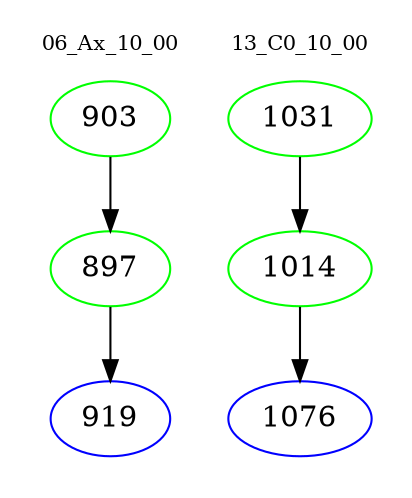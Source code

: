 digraph{
subgraph cluster_0 {
color = white
label = "06_Ax_10_00";
fontsize=10;
T0_903 [label="903", color="green"]
T0_903 -> T0_897 [color="black"]
T0_897 [label="897", color="green"]
T0_897 -> T0_919 [color="black"]
T0_919 [label="919", color="blue"]
}
subgraph cluster_1 {
color = white
label = "13_C0_10_00";
fontsize=10;
T1_1031 [label="1031", color="green"]
T1_1031 -> T1_1014 [color="black"]
T1_1014 [label="1014", color="green"]
T1_1014 -> T1_1076 [color="black"]
T1_1076 [label="1076", color="blue"]
}
}
